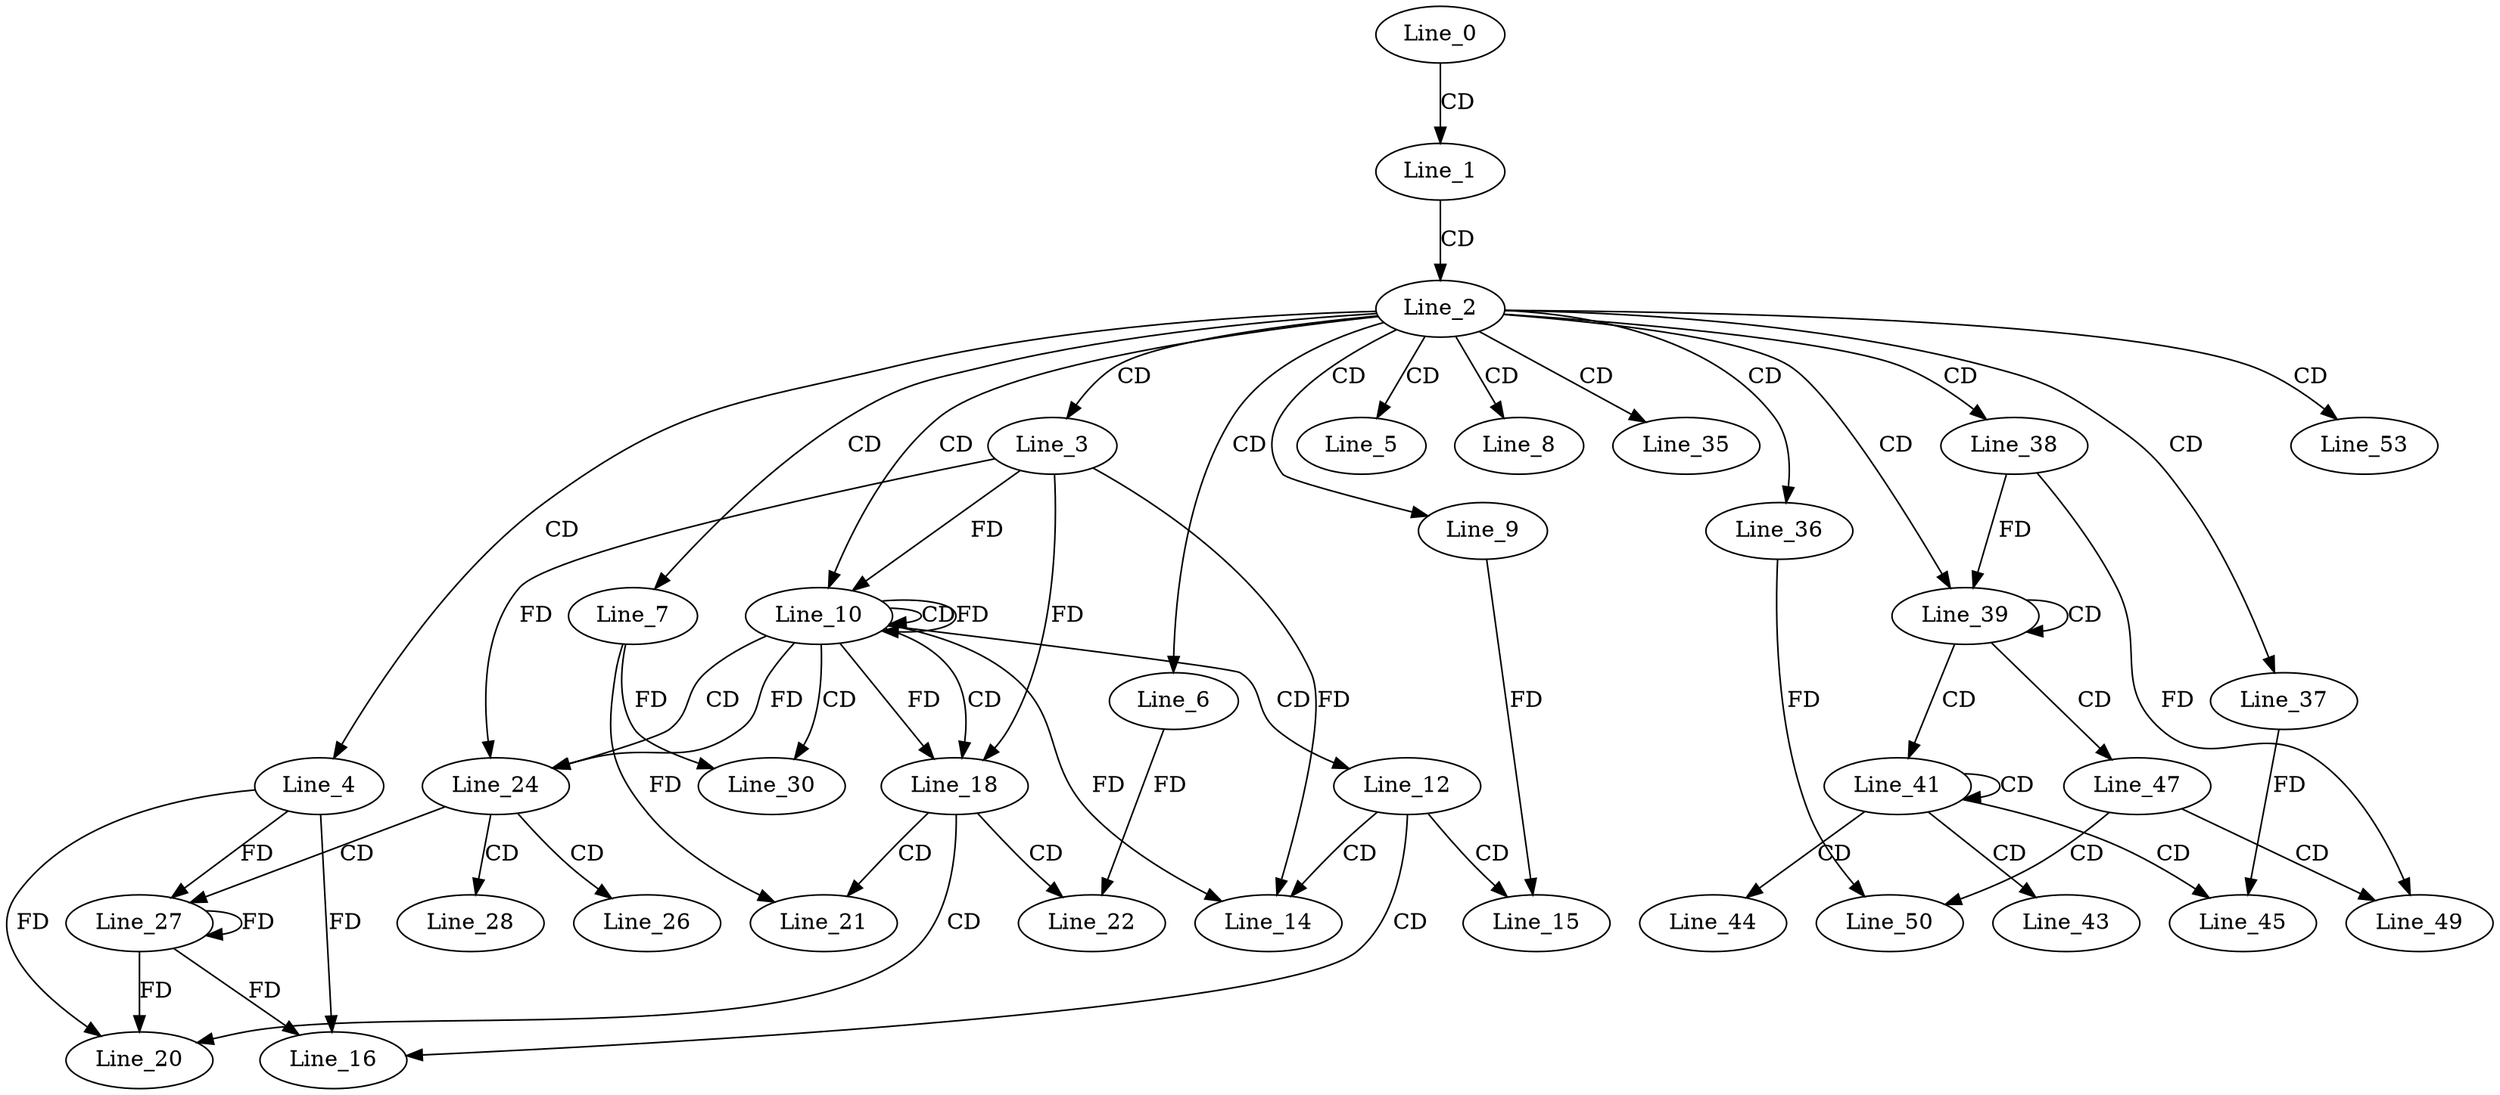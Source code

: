 digraph G {
  Line_0;
  Line_1;
  Line_2;
  Line_3;
  Line_4;
  Line_5;
  Line_6;
  Line_7;
  Line_8;
  Line_9;
  Line_10;
  Line_10;
  Line_10;
  Line_12;
  Line_14;
  Line_15;
  Line_16;
  Line_18;
  Line_20;
  Line_21;
  Line_22;
  Line_24;
  Line_26;
  Line_27;
  Line_28;
  Line_30;
  Line_35;
  Line_36;
  Line_37;
  Line_38;
  Line_39;
  Line_41;
  Line_43;
  Line_44;
  Line_45;
  Line_47;
  Line_49;
  Line_50;
  Line_53;
  Line_0 -> Line_1 [ label="CD" ];
  Line_1 -> Line_2 [ label="CD" ];
  Line_2 -> Line_3 [ label="CD" ];
  Line_2 -> Line_4 [ label="CD" ];
  Line_2 -> Line_5 [ label="CD" ];
  Line_2 -> Line_6 [ label="CD" ];
  Line_2 -> Line_7 [ label="CD" ];
  Line_2 -> Line_8 [ label="CD" ];
  Line_2 -> Line_9 [ label="CD" ];
  Line_2 -> Line_10 [ label="CD" ];
  Line_10 -> Line_10 [ label="CD" ];
  Line_10 -> Line_10 [ label="FD" ];
  Line_3 -> Line_10 [ label="FD" ];
  Line_10 -> Line_12 [ label="CD" ];
  Line_12 -> Line_14 [ label="CD" ];
  Line_10 -> Line_14 [ label="FD" ];
  Line_3 -> Line_14 [ label="FD" ];
  Line_12 -> Line_15 [ label="CD" ];
  Line_9 -> Line_15 [ label="FD" ];
  Line_12 -> Line_16 [ label="CD" ];
  Line_4 -> Line_16 [ label="FD" ];
  Line_10 -> Line_18 [ label="CD" ];
  Line_10 -> Line_18 [ label="FD" ];
  Line_3 -> Line_18 [ label="FD" ];
  Line_18 -> Line_20 [ label="CD" ];
  Line_4 -> Line_20 [ label="FD" ];
  Line_18 -> Line_21 [ label="CD" ];
  Line_7 -> Line_21 [ label="FD" ];
  Line_18 -> Line_22 [ label="CD" ];
  Line_6 -> Line_22 [ label="FD" ];
  Line_10 -> Line_24 [ label="CD" ];
  Line_10 -> Line_24 [ label="FD" ];
  Line_3 -> Line_24 [ label="FD" ];
  Line_24 -> Line_26 [ label="CD" ];
  Line_24 -> Line_27 [ label="CD" ];
  Line_27 -> Line_27 [ label="FD" ];
  Line_4 -> Line_27 [ label="FD" ];
  Line_24 -> Line_28 [ label="CD" ];
  Line_10 -> Line_30 [ label="CD" ];
  Line_7 -> Line_30 [ label="FD" ];
  Line_2 -> Line_35 [ label="CD" ];
  Line_2 -> Line_36 [ label="CD" ];
  Line_2 -> Line_37 [ label="CD" ];
  Line_2 -> Line_38 [ label="CD" ];
  Line_2 -> Line_39 [ label="CD" ];
  Line_39 -> Line_39 [ label="CD" ];
  Line_38 -> Line_39 [ label="FD" ];
  Line_39 -> Line_41 [ label="CD" ];
  Line_41 -> Line_41 [ label="CD" ];
  Line_41 -> Line_43 [ label="CD" ];
  Line_41 -> Line_44 [ label="CD" ];
  Line_41 -> Line_45 [ label="CD" ];
  Line_37 -> Line_45 [ label="FD" ];
  Line_39 -> Line_47 [ label="CD" ];
  Line_47 -> Line_49 [ label="CD" ];
  Line_38 -> Line_49 [ label="FD" ];
  Line_47 -> Line_50 [ label="CD" ];
  Line_36 -> Line_50 [ label="FD" ];
  Line_2 -> Line_53 [ label="CD" ];
  Line_27 -> Line_16 [ label="FD" ];
  Line_27 -> Line_20 [ label="FD" ];
}
